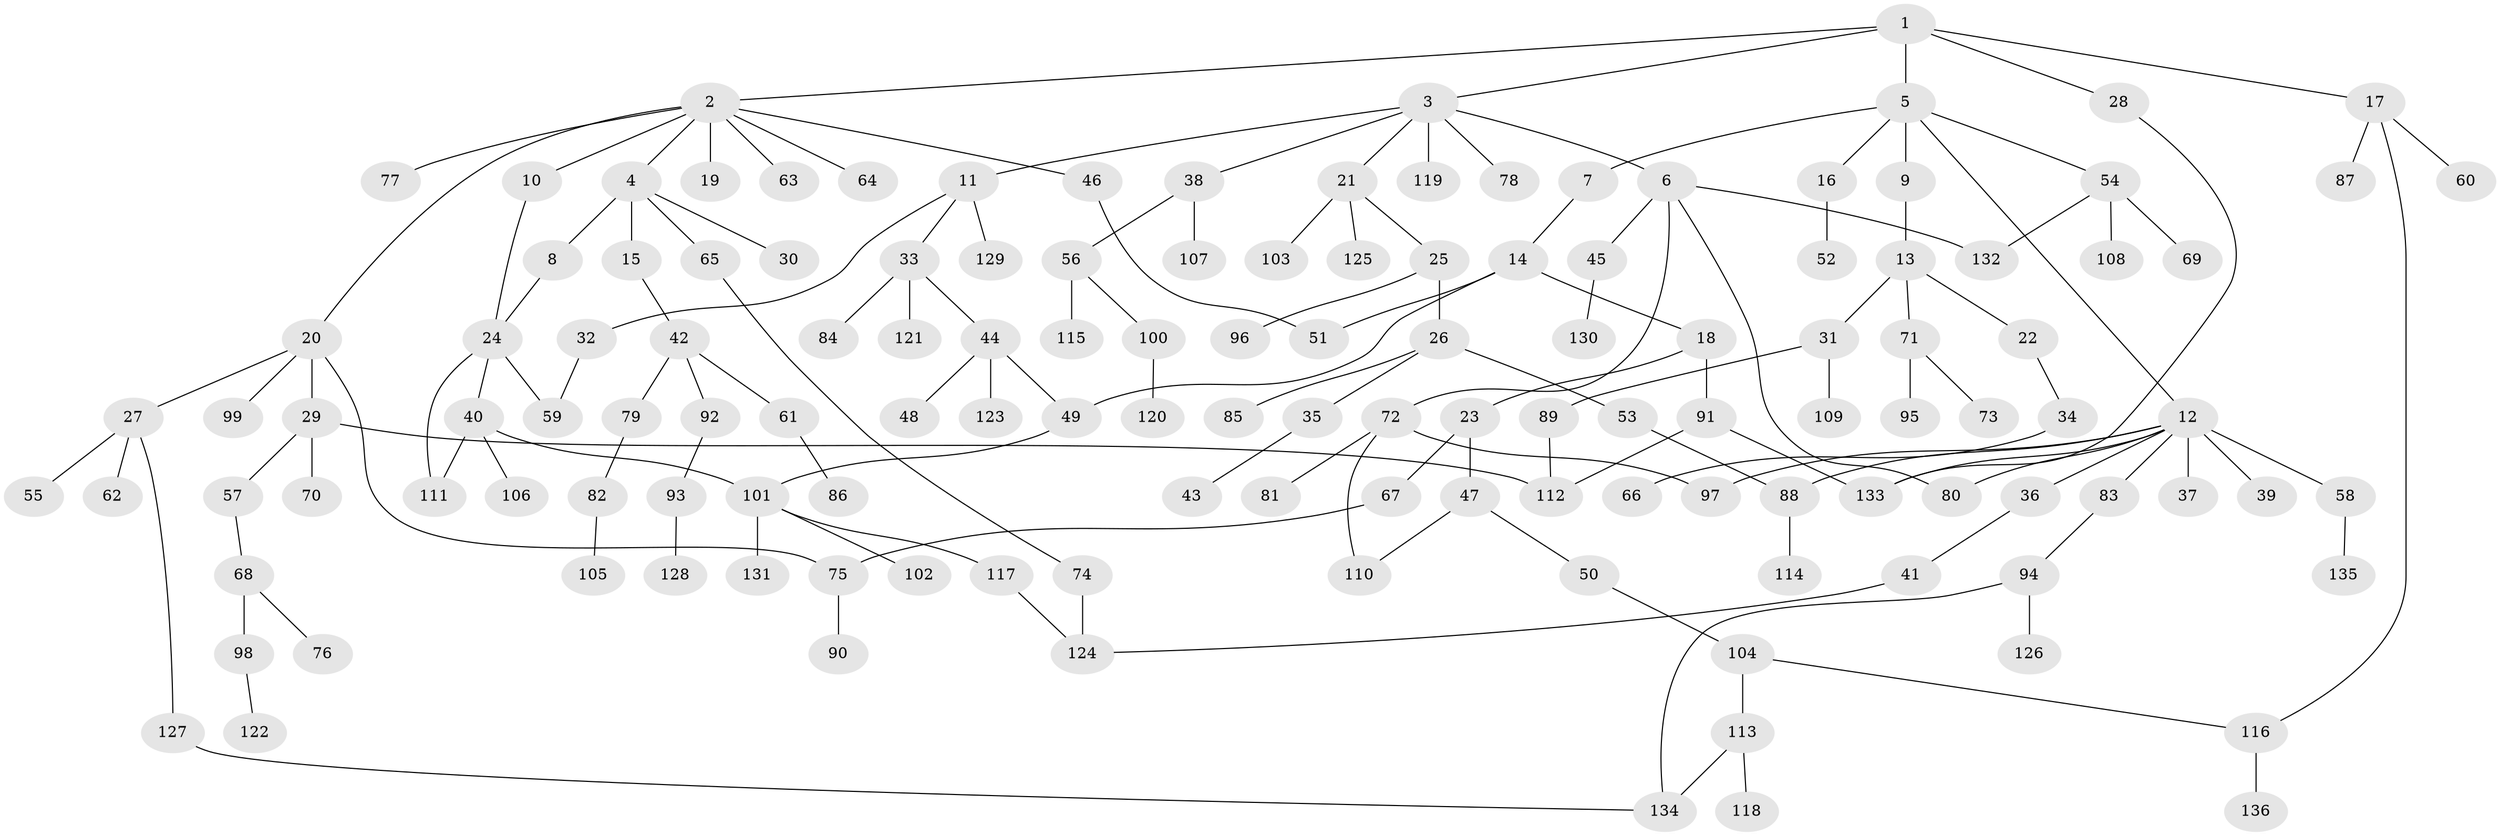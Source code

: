// Generated by graph-tools (version 1.1) at 2025/01/03/09/25 03:01:11]
// undirected, 136 vertices, 156 edges
graph export_dot {
graph [start="1"]
  node [color=gray90,style=filled];
  1;
  2;
  3;
  4;
  5;
  6;
  7;
  8;
  9;
  10;
  11;
  12;
  13;
  14;
  15;
  16;
  17;
  18;
  19;
  20;
  21;
  22;
  23;
  24;
  25;
  26;
  27;
  28;
  29;
  30;
  31;
  32;
  33;
  34;
  35;
  36;
  37;
  38;
  39;
  40;
  41;
  42;
  43;
  44;
  45;
  46;
  47;
  48;
  49;
  50;
  51;
  52;
  53;
  54;
  55;
  56;
  57;
  58;
  59;
  60;
  61;
  62;
  63;
  64;
  65;
  66;
  67;
  68;
  69;
  70;
  71;
  72;
  73;
  74;
  75;
  76;
  77;
  78;
  79;
  80;
  81;
  82;
  83;
  84;
  85;
  86;
  87;
  88;
  89;
  90;
  91;
  92;
  93;
  94;
  95;
  96;
  97;
  98;
  99;
  100;
  101;
  102;
  103;
  104;
  105;
  106;
  107;
  108;
  109;
  110;
  111;
  112;
  113;
  114;
  115;
  116;
  117;
  118;
  119;
  120;
  121;
  122;
  123;
  124;
  125;
  126;
  127;
  128;
  129;
  130;
  131;
  132;
  133;
  134;
  135;
  136;
  1 -- 2;
  1 -- 3;
  1 -- 5;
  1 -- 17;
  1 -- 28;
  2 -- 4;
  2 -- 10;
  2 -- 19;
  2 -- 20;
  2 -- 46;
  2 -- 63;
  2 -- 64;
  2 -- 77;
  3 -- 6;
  3 -- 11;
  3 -- 21;
  3 -- 38;
  3 -- 78;
  3 -- 119;
  4 -- 8;
  4 -- 15;
  4 -- 30;
  4 -- 65;
  5 -- 7;
  5 -- 9;
  5 -- 12;
  5 -- 16;
  5 -- 54;
  6 -- 45;
  6 -- 72;
  6 -- 80;
  6 -- 132;
  7 -- 14;
  8 -- 24;
  9 -- 13;
  10 -- 24;
  11 -- 32;
  11 -- 33;
  11 -- 129;
  12 -- 36;
  12 -- 37;
  12 -- 39;
  12 -- 58;
  12 -- 83;
  12 -- 88;
  12 -- 97;
  12 -- 133;
  12 -- 80;
  13 -- 22;
  13 -- 31;
  13 -- 71;
  14 -- 18;
  14 -- 49;
  14 -- 51;
  15 -- 42;
  16 -- 52;
  17 -- 60;
  17 -- 87;
  17 -- 116;
  18 -- 23;
  18 -- 91;
  20 -- 27;
  20 -- 29;
  20 -- 75;
  20 -- 99;
  21 -- 25;
  21 -- 103;
  21 -- 125;
  22 -- 34;
  23 -- 47;
  23 -- 67;
  24 -- 40;
  24 -- 59;
  24 -- 111;
  25 -- 26;
  25 -- 96;
  26 -- 35;
  26 -- 53;
  26 -- 85;
  27 -- 55;
  27 -- 62;
  27 -- 127;
  28 -- 133;
  29 -- 57;
  29 -- 70;
  29 -- 112;
  31 -- 89;
  31 -- 109;
  32 -- 59;
  33 -- 44;
  33 -- 84;
  33 -- 121;
  34 -- 66;
  35 -- 43;
  36 -- 41;
  38 -- 56;
  38 -- 107;
  40 -- 106;
  40 -- 111;
  40 -- 101;
  41 -- 124;
  42 -- 61;
  42 -- 79;
  42 -- 92;
  44 -- 48;
  44 -- 123;
  44 -- 49;
  45 -- 130;
  46 -- 51;
  47 -- 50;
  47 -- 110;
  49 -- 101;
  50 -- 104;
  53 -- 88;
  54 -- 69;
  54 -- 108;
  54 -- 132;
  56 -- 100;
  56 -- 115;
  57 -- 68;
  58 -- 135;
  61 -- 86;
  65 -- 74;
  67 -- 75;
  68 -- 76;
  68 -- 98;
  71 -- 73;
  71 -- 95;
  72 -- 81;
  72 -- 110;
  72 -- 97;
  74 -- 124;
  75 -- 90;
  79 -- 82;
  82 -- 105;
  83 -- 94;
  88 -- 114;
  89 -- 112;
  91 -- 133;
  91 -- 112;
  92 -- 93;
  93 -- 128;
  94 -- 126;
  94 -- 134;
  98 -- 122;
  100 -- 120;
  101 -- 102;
  101 -- 117;
  101 -- 131;
  104 -- 113;
  104 -- 116;
  113 -- 118;
  113 -- 134;
  116 -- 136;
  117 -- 124;
  127 -- 134;
}
